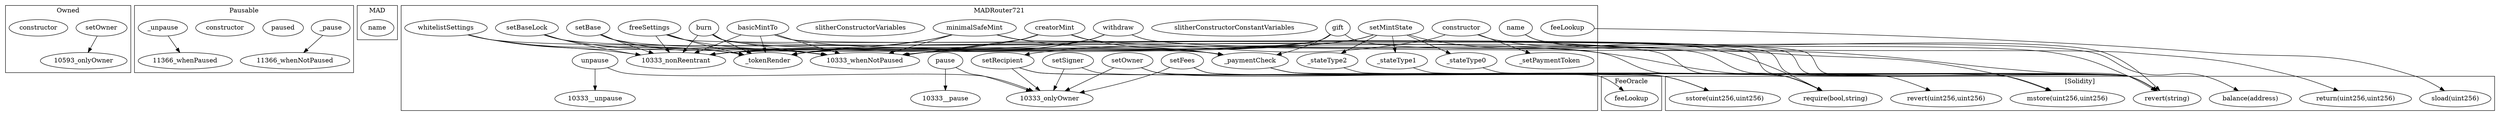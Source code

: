 strict digraph {
subgraph cluster_10593_Owned {
label = "Owned"
"10593_setOwner" [label="setOwner"]
"10593_constructor" [label="constructor"]
"10593_setOwner" -> "10593_onlyOwner"
}subgraph cluster_11366_Pausable {
label = "Pausable"
"11366__pause" [label="_pause"]
"11366_paused" [label="paused"]
"11366_constructor" [label="constructor"]
"11366__unpause" [label="_unpause"]
"11366__unpause" -> "11366_whenPaused"
"11366__pause" -> "11366_whenNotPaused"
}subgraph cluster_659_MAD {
label = "MAD"
"659_name" [label="name"]
}subgraph cluster_24853_FeeOracle {
label = "FeeOracle"
"24853_feeLookup" [label="feeLookup"]
}subgraph cluster_10333_MADRouter721 {
label = "MADRouter721"
"10333__stateType1" [label="_stateType1"]
"10333_constructor" [label="constructor"]
"10333_setSigner" [label="setSigner"]
"10333_withdraw" [label="withdraw"]
"10333__setPaymentToken" [label="_setPaymentToken"]
"10333__paymentCheck" [label="_paymentCheck"]
"10333_whitelistSettings" [label="whitelistSettings"]
"10333_minimalSafeMint" [label="minimalSafeMint"]
"10333_pause" [label="pause"]
"10333_setMintState" [label="setMintState"]
"10333_slitherConstructorConstantVariables" [label="slitherConstructorConstantVariables"]
"10333_setBaseLock" [label="setBaseLock"]
"10333_setBase" [label="setBase"]
"10333_burn" [label="burn"]
"10333__stateType2" [label="_stateType2"]
"10333_unpause" [label="unpause"]
"10333__tokenRender" [label="_tokenRender"]
"10333_slitherConstructorVariables" [label="slitherConstructorVariables"]
"10333_feeLookup" [label="feeLookup"]
"10333_gift" [label="gift"]
"10333_freeSettings" [label="freeSettings"]
"10333_setRecipient" [label="setRecipient"]
"10333_setOwner" [label="setOwner"]
"10333_basicMintTo" [label="basicMintTo"]
"10333__stateType0" [label="_stateType0"]
"10333_setFees" [label="setFees"]
"10333_name" [label="name"]
"10333_creatorMint" [label="creatorMint"]
"10333_minimalSafeMint" -> "10333_whenNotPaused"
"10333_whitelistSettings" -> "10333__tokenRender"
"10333_freeSettings" -> "10333__tokenRender"
"10333_constructor" -> "10333__setPaymentToken"
"10333_setMintState" -> "10333__stateType2"
"10333_setOwner" -> "10333_onlyOwner"
"10333_pause" -> "10333_onlyOwner"
"10333_setRecipient" -> "10333_onlyOwner"
"10333_setBase" -> "10333__tokenRender"
"10333_burn" -> "10333_nonReentrant"
"10333_unpause" -> "10333_onlyOwner"
"10333_setSigner" -> "10333_onlyOwner"
"10333_setBaseLock" -> "10333_nonReentrant"
"10333_freeSettings" -> "10333_whenNotPaused"
"10333_setBase" -> "10333_nonReentrant"
"10333_setMintState" -> "10333__stateType0"
"10333_gift" -> "10333_nonReentrant"
"10333_creatorMint" -> "10333__paymentCheck"
"10333_burn" -> "10333_whenNotPaused"
"10333_burn" -> "10333__paymentCheck"
"10333_whitelistSettings" -> "10333_nonReentrant"
"10333_withdraw" -> "10333_whenNotPaused"
"10333_creatorMint" -> "10333_nonReentrant"
"10333_basicMintTo" -> "10333__tokenRender"
"10333_unpause" -> "10333__unpause"
"10333_creatorMint" -> "10333_whenNotPaused"
"10333_burn" -> "10333__tokenRender"
"10333_setMintState" -> "10333__stateType1"
"10333_minimalSafeMint" -> "10333__paymentCheck"
"10333_gift" -> "10333__tokenRender"
"10333_setMintState" -> "10333_nonReentrant"
"10333_gift" -> "10333__paymentCheck"
"10333_withdraw" -> "10333_nonReentrant"
"10333_withdraw" -> "10333__tokenRender"
"10333_basicMintTo" -> "10333_whenNotPaused"
"10333_whitelistSettings" -> "10333_whenNotPaused"
"10333_setMintState" -> "10333__tokenRender"
"10333_constructor" -> "10333_setRecipient"
"10333_setMintState" -> "10333_whenNotPaused"
"10333_setBase" -> "10333_whenNotPaused"
"10333_basicMintTo" -> "10333__paymentCheck"
"10333_basicMintTo" -> "10333_nonReentrant"
"10333_setFees" -> "10333_onlyOwner"
"10333_setBaseLock" -> "10333__tokenRender"
"10333_setBaseLock" -> "10333_whenNotPaused"
"10333_freeSettings" -> "10333_nonReentrant"
"10333_gift" -> "10333_whenNotPaused"
"10333_minimalSafeMint" -> "10333_nonReentrant"
"10333_pause" -> "10333__pause"
"10333_minimalSafeMint" -> "10333__tokenRender"
"10333_creatorMint" -> "10333__tokenRender"
}subgraph cluster_solidity {
label = "[Solidity]"
"revert(uint256,uint256)" 
"revert(string)" 
"sstore(uint256,uint256)" 
"balance(address)" 
"mstore(uint256,uint256)" 
"require(bool,string)" 
"sload(uint256)" 
"return(uint256,uint256)" 
"10333_creatorMint" -> "revert(string)"
"10333_setSigner" -> "require(bool,string)"
"10333_burn" -> "revert(string)"
"10333__stateType2" -> "revert(string)"
"10333_freeSettings" -> "revert(string)"
"10333_setFees" -> "sstore(uint256,uint256)"
"10333_setBaseLock" -> "revert(string)"
"10333_setMintState" -> "require(bool,string)"
"10333__stateType1" -> "revert(string)"
"10333_setFees" -> "require(bool,string)"
"10333_whitelistSettings" -> "revert(string)"
"10333_setOwner" -> "require(bool,string)"
"10333__paymentCheck" -> "mstore(uint256,uint256)"
"10333_basicMintTo" -> "revert(string)"
"10333_setRecipient" -> "require(bool,string)"
"10333_withdraw" -> "revert(string)"
"10333_name" -> "return(uint256,uint256)"
"10333__stateType0" -> "revert(string)"
"10333_name" -> "mstore(uint256,uint256)"
"10333_constructor" -> "require(bool,string)"
"10333_withdraw" -> "balance(address)"
"10333__paymentCheck" -> "revert(uint256,uint256)"
"10333_setBase" -> "revert(string)"
"10333_minimalSafeMint" -> "revert(string)"
"10333_feeLookup" -> "sload(uint256)"
"10333_setOwner" -> "sstore(uint256,uint256)"
"10333_gift" -> "revert(string)"
"10333_setRecipient" -> "sstore(uint256,uint256)"
}"10333__paymentCheck" -> "24853_feeLookup"
}